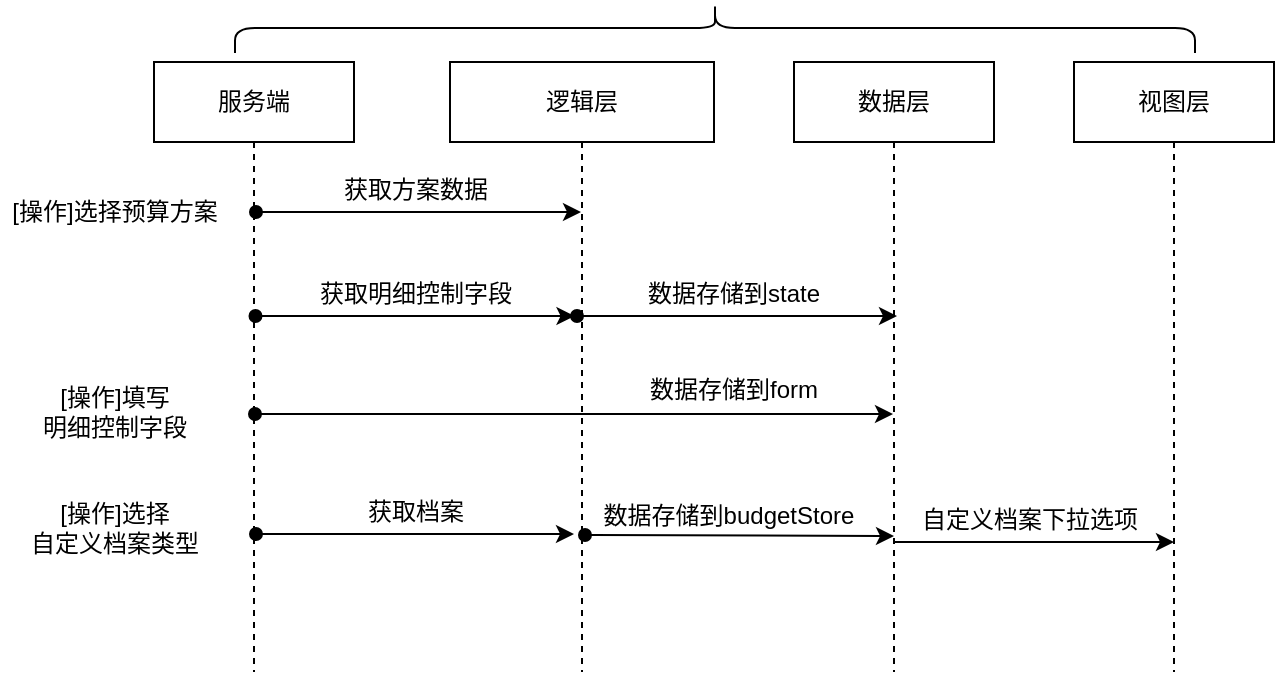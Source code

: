 <mxfile version="21.6.6" type="github">
  <diagram name="第 1 页" id="2xmzUT3VNTgOUyJ2_TiB">
    <mxGraphModel dx="954" dy="537" grid="1" gridSize="10" guides="1" tooltips="1" connect="1" arrows="1" fold="1" page="1" pageScale="1" pageWidth="827" pageHeight="1169" math="0" shadow="0">
      <root>
        <mxCell id="0" />
        <mxCell id="1" parent="0" />
        <mxCell id="ctdOLiL8IiuOm8BQRJJL-37" value="&lt;font style=&quot;font-size: 12px;&quot;&gt;数据存储到state&lt;/font&gt;" style="text;html=1;strokeColor=none;fillColor=none;align=center;verticalAlign=middle;whiteSpace=wrap;rounded=0;fontSize=20;fontFamily=Helvetica;" vertex="1" parent="1">
          <mxGeometry x="320" y="182" width="160" height="30" as="geometry" />
        </mxCell>
        <mxCell id="ctdOLiL8IiuOm8BQRJJL-2" value="服务端" style="shape=umlLifeline;perimeter=lifelinePerimeter;whiteSpace=wrap;html=1;container=1;collapsible=0;recursiveResize=0;outlineConnect=0;fontFamily=Helvetica;" vertex="1" parent="1">
          <mxGeometry x="110" y="85" width="100" height="305" as="geometry" />
        </mxCell>
        <mxCell id="ctdOLiL8IiuOm8BQRJJL-3" value="逻辑层" style="shape=umlLifeline;perimeter=lifelinePerimeter;whiteSpace=wrap;html=1;container=0;collapsible=0;recursiveResize=0;outlineConnect=0;fontFamily=Helvetica;" vertex="1" parent="1">
          <mxGeometry x="258" y="85" width="132" height="305" as="geometry" />
        </mxCell>
        <mxCell id="ctdOLiL8IiuOm8BQRJJL-4" value="&lt;span style=&quot;white-space: normal&quot;&gt;数据层&lt;/span&gt;" style="shape=umlLifeline;perimeter=lifelinePerimeter;whiteSpace=wrap;html=1;container=1;collapsible=0;recursiveResize=0;outlineConnect=0;fontFamily=Helvetica;" vertex="1" parent="1">
          <mxGeometry x="430" y="85" width="100" height="305" as="geometry" />
        </mxCell>
        <mxCell id="ctdOLiL8IiuOm8BQRJJL-42" value="&lt;font style=&quot;font-size: 12px;&quot;&gt;数据存储到budgetStore&lt;/font&gt;" style="text;html=1;strokeColor=none;fillColor=none;align=center;verticalAlign=middle;whiteSpace=wrap;rounded=0;fontSize=20;fontFamily=Helvetica;" vertex="1" parent="ctdOLiL8IiuOm8BQRJJL-4">
          <mxGeometry x="-105" y="206.5" width="145" height="33.5" as="geometry" />
        </mxCell>
        <mxCell id="ctdOLiL8IiuOm8BQRJJL-43" value="" style="endArrow=classic;html=1;rounded=0;hachureGap=4;fontFamily=Helvetica;fontSize=16;startArrow=oval;startFill=1;" edge="1" parent="ctdOLiL8IiuOm8BQRJJL-4">
          <mxGeometry width="50" height="50" relative="1" as="geometry">
            <mxPoint x="-104.5" y="236.5" as="sourcePoint" />
            <mxPoint x="50" y="237" as="targetPoint" />
          </mxGeometry>
        </mxCell>
        <mxCell id="ctdOLiL8IiuOm8BQRJJL-45" value="&lt;font style=&quot;font-size: 12px;&quot;&gt;自定义档案下拉选项&lt;/font&gt;" style="text;html=1;strokeColor=none;fillColor=none;align=center;verticalAlign=middle;whiteSpace=wrap;rounded=0;fontSize=20;fontFamily=Helvetica;" vertex="1" parent="ctdOLiL8IiuOm8BQRJJL-4">
          <mxGeometry x="53" y="210" width="130" height="30" as="geometry" />
        </mxCell>
        <mxCell id="ctdOLiL8IiuOm8BQRJJL-6" value="" style="shape=curlyBracket;whiteSpace=wrap;html=1;rounded=1;rotation=90;fontFamily=Helvetica;" vertex="1" parent="1">
          <mxGeometry x="378" y="-172" width="25" height="480" as="geometry" />
        </mxCell>
        <mxCell id="ctdOLiL8IiuOm8BQRJJL-7" value="[操作]选择预算方案" style="text;html=1;strokeColor=none;fillColor=none;align=center;verticalAlign=middle;whiteSpace=wrap;rounded=0;fontFamily=Helvetica;" vertex="1" parent="1">
          <mxGeometry x="33" y="150" width="115" height="20" as="geometry" />
        </mxCell>
        <mxCell id="ctdOLiL8IiuOm8BQRJJL-12" value="视图层" style="shape=umlLifeline;perimeter=lifelinePerimeter;whiteSpace=wrap;html=1;container=1;collapsible=0;recursiveResize=0;outlineConnect=0;fontFamily=Helvetica;" vertex="1" parent="1">
          <mxGeometry x="570" y="85" width="100" height="305" as="geometry" />
        </mxCell>
        <mxCell id="ctdOLiL8IiuOm8BQRJJL-44" value="" style="endArrow=classic;html=1;rounded=0;hachureGap=4;fontFamily=Helvetica;fontSize=16;" edge="1" parent="ctdOLiL8IiuOm8BQRJJL-12">
          <mxGeometry width="50" height="50" relative="1" as="geometry">
            <mxPoint x="-90" y="240" as="sourcePoint" />
            <mxPoint x="50" y="240" as="targetPoint" />
          </mxGeometry>
        </mxCell>
        <mxCell id="ctdOLiL8IiuOm8BQRJJL-34" value="" style="endArrow=classic;html=1;strokeColor=#000000;startArrow=oval;startFill=1;fontFamily=Helvetica;" edge="1" parent="1">
          <mxGeometry width="50" height="50" relative="1" as="geometry">
            <mxPoint x="160.75" y="212" as="sourcePoint" />
            <mxPoint x="320.25" y="212" as="targetPoint" />
          </mxGeometry>
        </mxCell>
        <mxCell id="ctdOLiL8IiuOm8BQRJJL-35" value="获取明细控制字段" style="text;html=1;strokeColor=none;fillColor=none;align=center;verticalAlign=middle;whiteSpace=wrap;rounded=0;fontFamily=Helvetica;" vertex="1" parent="1">
          <mxGeometry x="190.75" y="191" width="100" height="20" as="geometry" />
        </mxCell>
        <mxCell id="ctdOLiL8IiuOm8BQRJJL-36" value="" style="endArrow=classic;html=1;rounded=0;hachureGap=4;fontFamily=Helvetica;fontSize=16;startArrow=oval;startFill=1;" edge="1" parent="1">
          <mxGeometry width="50" height="50" relative="1" as="geometry">
            <mxPoint x="321.5" y="212" as="sourcePoint" />
            <mxPoint x="481.5" y="212" as="targetPoint" />
          </mxGeometry>
        </mxCell>
        <mxCell id="ctdOLiL8IiuOm8BQRJJL-30" value="" style="endArrow=classic;html=1;strokeColor=#000000;startArrow=oval;startFill=1;fontFamily=Helvetica;" edge="1" parent="1" target="ctdOLiL8IiuOm8BQRJJL-3">
          <mxGeometry width="50" height="50" relative="1" as="geometry">
            <mxPoint x="161" y="160" as="sourcePoint" />
            <mxPoint x="320.5" y="160" as="targetPoint" />
          </mxGeometry>
        </mxCell>
        <mxCell id="ctdOLiL8IiuOm8BQRJJL-31" value="获取方案数据" style="text;html=1;strokeColor=none;fillColor=none;align=center;verticalAlign=middle;whiteSpace=wrap;rounded=0;fontFamily=Helvetica;" vertex="1" parent="1">
          <mxGeometry x="191" y="139" width="100" height="20" as="geometry" />
        </mxCell>
        <mxCell id="ctdOLiL8IiuOm8BQRJJL-38" value="[操作]选择&lt;br&gt;自定义档案类型" style="text;html=1;strokeColor=none;fillColor=none;align=center;verticalAlign=middle;whiteSpace=wrap;rounded=0;fontFamily=Helvetica;" vertex="1" parent="1">
          <mxGeometry x="33" y="308" width="115" height="20" as="geometry" />
        </mxCell>
        <mxCell id="ctdOLiL8IiuOm8BQRJJL-39" value="" style="endArrow=classic;html=1;strokeColor=#000000;startArrow=oval;startFill=1;fontFamily=Helvetica;" edge="1" parent="1">
          <mxGeometry width="50" height="50" relative="1" as="geometry">
            <mxPoint x="161" y="321" as="sourcePoint" />
            <mxPoint x="320" y="321" as="targetPoint" />
          </mxGeometry>
        </mxCell>
        <mxCell id="ctdOLiL8IiuOm8BQRJJL-40" value="获取档案" style="text;html=1;strokeColor=none;fillColor=none;align=center;verticalAlign=middle;whiteSpace=wrap;rounded=0;fontFamily=Helvetica;" vertex="1" parent="1">
          <mxGeometry x="191" y="300" width="100" height="20" as="geometry" />
        </mxCell>
        <mxCell id="ctdOLiL8IiuOm8BQRJJL-47" value="[操作]填写&lt;br&gt;明细控制字段" style="text;html=1;strokeColor=none;fillColor=none;align=center;verticalAlign=middle;whiteSpace=wrap;rounded=0;fontFamily=Helvetica;" vertex="1" parent="1">
          <mxGeometry x="33" y="250" width="115" height="20" as="geometry" />
        </mxCell>
        <mxCell id="ctdOLiL8IiuOm8BQRJJL-48" value="" style="endArrow=classic;html=1;strokeColor=#000000;startArrow=oval;startFill=1;fontFamily=Helvetica;" edge="1" parent="1" target="ctdOLiL8IiuOm8BQRJJL-4">
          <mxGeometry width="50" height="50" relative="1" as="geometry">
            <mxPoint x="160.5" y="261" as="sourcePoint" />
            <mxPoint x="320" y="261" as="targetPoint" />
          </mxGeometry>
        </mxCell>
        <mxCell id="ctdOLiL8IiuOm8BQRJJL-50" value="&lt;font style=&quot;font-size: 12px;&quot;&gt;数据存储到form&lt;/font&gt;" style="text;html=1;strokeColor=none;fillColor=none;align=center;verticalAlign=middle;whiteSpace=wrap;rounded=0;fontSize=20;fontFamily=Helvetica;" vertex="1" parent="1">
          <mxGeometry x="325" y="230" width="150" height="30" as="geometry" />
        </mxCell>
      </root>
    </mxGraphModel>
  </diagram>
</mxfile>
